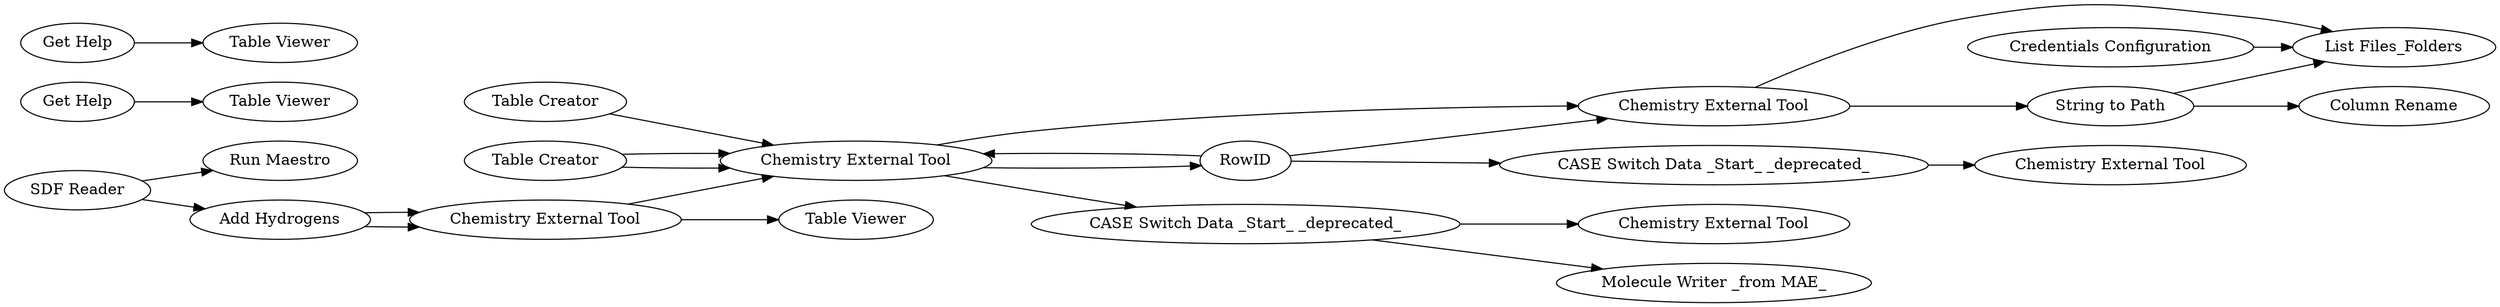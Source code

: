digraph {
	1 [label="SDF Reader"]
	15000 [label="Run Maestro"]
	15002 [label="Table Viewer"]
	15003 [label="Get Help"]
	15013 [label="Table Creator"]
	15021 [label="Chemistry External Tool"]
	15033 [label="Upload as LiveDesign Protocol"]
	14994 [label="Chemistry External Tool"]
	14995 [label="Get Help"]
	14996 [label="Table Viewer"]
	15005 [label=RowID]
	15013 [label="Table Creator"]
	15015 [label="Table Creator"]
	15017 [label="Chemistry External Tool"]
	15018 [label="Chemistry External Tool"]
	15021 [label="Chemistry External Tool"]
	15026 [label="Molecule Writer _from MAE_"]
	15031 [label="CASE Switch Data _Start_ _deprecated_"]
	15032 [label="CASE Switch Data _Start_ _deprecated_"]
	15033 [label="List Files_Folders"]
	15035 [label="Chemistry External Tool"]
	15036 [label="Credentials Configuration"]
	15037 [label="String to Path"]
	15038 [label="Add Hydrogens"]
	15039 [label="Column Rename"]
	15040 [label="Table Viewer"]
	14995 -> 14996
	15005 -> 15032
	15005 -> 15021
	15005 -> 15017
	15013 -> 15021
	15015 -> 15021
	15017 -> 15033
	15021 -> 15017
	15021 -> 15031
	15031 -> 15026
	15031 -> 15018
	15032 -> 14994
	1 -> 15000
	1 -> 15038
	15003 -> 15002
	15013 -> 15021
	15021 -> 15005
	15017 -> 15037
	15035 -> 15021
	15035 -> 15040
	15036 -> 15033
	15037 -> 15039
	15037 -> 15033
	15038 -> 15035
	15038 -> 15035
	rankdir=LR
}
